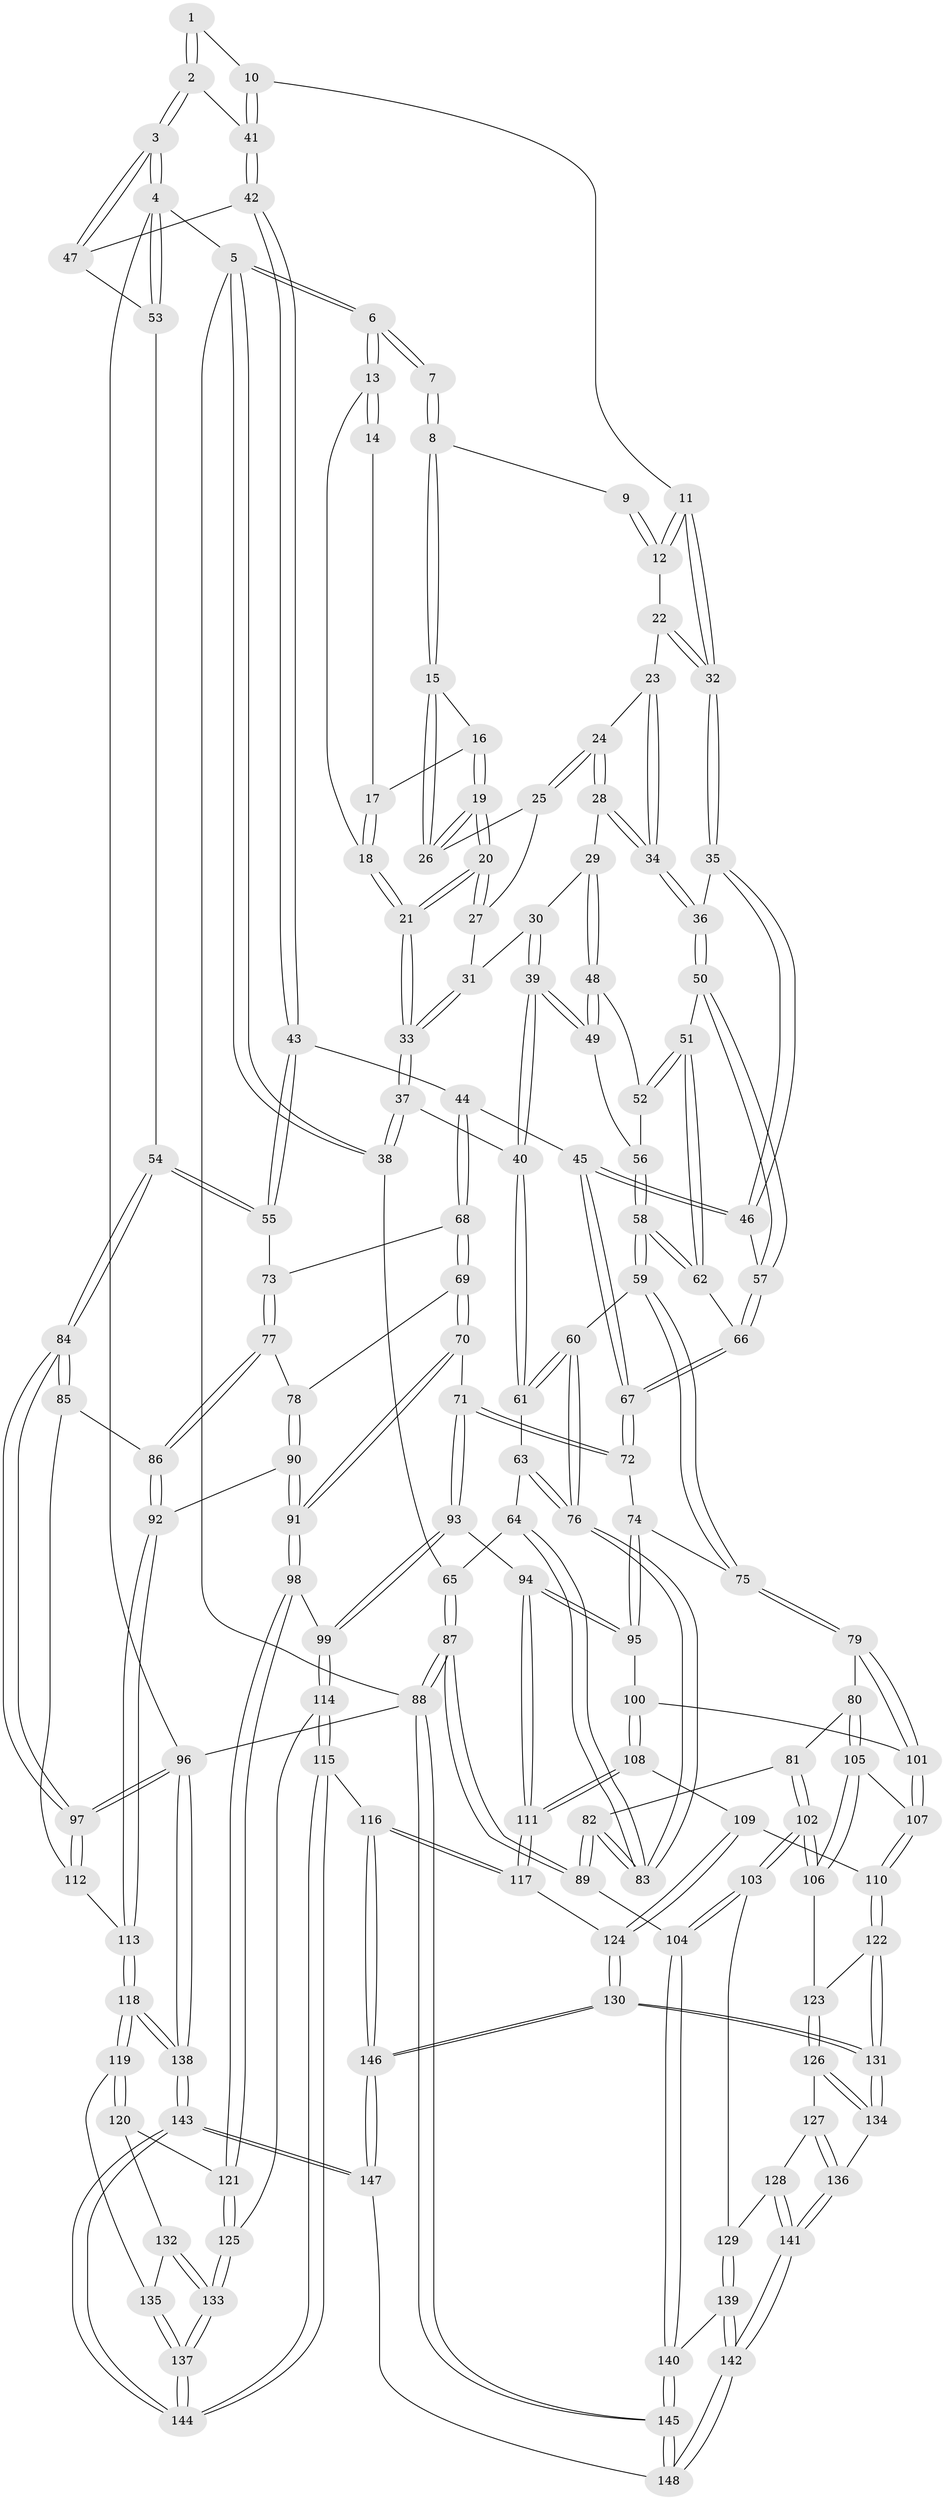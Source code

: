 // coarse degree distribution, {2: 0.03333333333333333, 5: 0.36666666666666664, 6: 0.06666666666666667, 4: 0.45555555555555555, 3: 0.06666666666666667, 7: 0.011111111111111112}
// Generated by graph-tools (version 1.1) at 2025/52/02/27/25 19:52:41]
// undirected, 148 vertices, 367 edges
graph export_dot {
graph [start="1"]
  node [color=gray90,style=filled];
  1 [pos="+0.717966320562041+0"];
  2 [pos="+1+0"];
  3 [pos="+1+0"];
  4 [pos="+1+0"];
  5 [pos="+0+0"];
  6 [pos="+0+0"];
  7 [pos="+0.32690277122334677+0"];
  8 [pos="+0.3727673556477835+0"];
  9 [pos="+0.633038784661266+0"];
  10 [pos="+0.8222219642298212+0.10613864009403311"];
  11 [pos="+0.7358828298410672+0.11238203276813415"];
  12 [pos="+0.6346847863280983+0"];
  13 [pos="+0.14630113715701648+0.06305480815534974"];
  14 [pos="+0.2202966314956159+0.028535209302573198"];
  15 [pos="+0.3776219299399318+0"];
  16 [pos="+0.25166225459795005+0.057296347042197916"];
  17 [pos="+0.21809638038062074+0.05861434507983837"];
  18 [pos="+0.18721995135355585+0.1184849377026494"];
  19 [pos="+0.23934874155546143+0.1304507519024323"];
  20 [pos="+0.2219331936477033+0.16089445191317578"];
  21 [pos="+0.20758873864837313+0.1752549326877688"];
  22 [pos="+0.5879616835334355+0.08603412281049287"];
  23 [pos="+0.5433144157362264+0.1091218336375899"];
  24 [pos="+0.44086877327548224+0.07652991414571729"];
  25 [pos="+0.3905113130821035+0"];
  26 [pos="+0.38457381934382034+0"];
  27 [pos="+0.3291100989982675+0.11150405213887436"];
  28 [pos="+0.41678018072404927+0.18170723623735102"];
  29 [pos="+0.41577982165388305+0.18294475722748538"];
  30 [pos="+0.36514600357175114+0.16564783477805115"];
  31 [pos="+0.3418353791405356+0.14813603097277075"];
  32 [pos="+0.675047462746071+0.16396402516620226"];
  33 [pos="+0.19995585571386446+0.21955415322742103"];
  34 [pos="+0.5418660557466647+0.20324769084514654"];
  35 [pos="+0.6696247803590415+0.19640675720710662"];
  36 [pos="+0.5636935225925107+0.24180422048596323"];
  37 [pos="+0.19942597081182042+0.22144773180129385"];
  38 [pos="+0+0.04076140211510322"];
  39 [pos="+0.2080657156821504+0.24003013228384154"];
  40 [pos="+0.20599539587083496+0.24009619985128688"];
  41 [pos="+0.8421212206832527+0.11705640178927544"];
  42 [pos="+0.8726826558735135+0.16585846261272386"];
  43 [pos="+0.8182647798168184+0.3215627093310518"];
  44 [pos="+0.804823967838206+0.3281696147664405"];
  45 [pos="+0.7822522800613577+0.32853509826906224"];
  46 [pos="+0.7702785354471686+0.323201053865668"];
  47 [pos="+0.8895972464374425+0.16516653793626918"];
  48 [pos="+0.41121017057024273+0.20054878554280056"];
  49 [pos="+0.28217032728831654+0.24358364774175145"];
  50 [pos="+0.5508765682379576+0.2853857306582533"];
  51 [pos="+0.5250365271879442+0.32462825522729055"];
  52 [pos="+0.4169987293731108+0.22802859123177827"];
  53 [pos="+1+0.24705930919391805"];
  54 [pos="+1+0.41507710145180604"];
  55 [pos="+1+0.410450703418541"];
  56 [pos="+0.37779917344734476+0.2931974761428227"];
  57 [pos="+0.7613089154269618+0.3242696935352668"];
  58 [pos="+0.3952698093360091+0.423769350273344"];
  59 [pos="+0.36248041652252855+0.4500790091675068"];
  60 [pos="+0.2374902897705552+0.409846234655193"];
  61 [pos="+0.19015661356487043+0.3488764024906892"];
  62 [pos="+0.5147804267481526+0.381403154348111"];
  63 [pos="+0.01084834485286644+0.38513909469404994"];
  64 [pos="+0+0.3927385649326221"];
  65 [pos="+0+0.38947645231961936"];
  66 [pos="+0.5404942078354208+0.40004259741353976"];
  67 [pos="+0.6360263678474113+0.5359964139938892"];
  68 [pos="+0.8197773567063774+0.45939853262987385"];
  69 [pos="+0.751685473109039+0.5661780597325454"];
  70 [pos="+0.705016693138587+0.5792726211988218"];
  71 [pos="+0.658214703613526+0.5724988105731371"];
  72 [pos="+0.6376764475062077+0.5464332340292805"];
  73 [pos="+0.8964368575716563+0.514011909853846"];
  74 [pos="+0.4630795429674984+0.5915183991547535"];
  75 [pos="+0.3868541406881426+0.5900896346107409"];
  76 [pos="+0.15363548641957034+0.5654885745970217"];
  77 [pos="+0.8720792310139194+0.5934142569767229"];
  78 [pos="+0.8678192852909679+0.5948262175143535"];
  79 [pos="+0.37215613694455774+0.6199862504678127"];
  80 [pos="+0.32723912620103673+0.6472067275350091"];
  81 [pos="+0.1813853684202953+0.6438828597103778"];
  82 [pos="+0.14770742455725389+0.628141821597429"];
  83 [pos="+0.1461429848052051+0.5908818951762257"];
  84 [pos="+1+0.6425100142666977"];
  85 [pos="+1+0.6614315535058396"];
  86 [pos="+1+0.6623600636253583"];
  87 [pos="+0+0.729583719474838"];
  88 [pos="+0+1"];
  89 [pos="+0.012483521235883617+0.7124600709115539"];
  90 [pos="+0.8184719214122134+0.7443608443937008"];
  91 [pos="+0.8121357099060346+0.7458882368141599"];
  92 [pos="+0.8707143813361099+0.7553468085396838"];
  93 [pos="+0.6189789162779394+0.7078250678198973"];
  94 [pos="+0.5962378457630895+0.7178812820972367"];
  95 [pos="+0.5573014569652033+0.7106484855103806"];
  96 [pos="+1+1"];
  97 [pos="+1+0.7145296119290105"];
  98 [pos="+0.7901746381594945+0.7662447797564538"];
  99 [pos="+0.6540920010525313+0.7430144920326018"];
  100 [pos="+0.4497052500176318+0.7287721937028765"];
  101 [pos="+0.4390258169902112+0.7187277285480569"];
  102 [pos="+0.21475402812859365+0.8020941344183126"];
  103 [pos="+0.18034502662638105+0.833655243768592"];
  104 [pos="+0.14996814601406122+0.8478807179684311"];
  105 [pos="+0.31416065520259884+0.7334281049251159"];
  106 [pos="+0.2455703324747976+0.8004176883774888"];
  107 [pos="+0.35524670052577295+0.7985080697087971"];
  108 [pos="+0.45385799917234115+0.7598920011969523"];
  109 [pos="+0.4370732751015963+0.8021784411646667"];
  110 [pos="+0.358988571624754+0.8161588354886843"];
  111 [pos="+0.545232662462602+0.8213597489612458"];
  112 [pos="+0.931102689591427+0.8282042052139112"];
  113 [pos="+0.9186667675477752+0.8356938236397755"];
  114 [pos="+0.660432812946634+0.8725126220889462"];
  115 [pos="+0.644012443161394+0.8855390515399566"];
  116 [pos="+0.570125597909791+0.9189431022008099"];
  117 [pos="+0.545416459050997+0.8729295564498426"];
  118 [pos="+0.9208704771363152+0.8987324095277002"];
  119 [pos="+0.8665671494659226+0.8768573559695716"];
  120 [pos="+0.7984881074303556+0.8089201245535479"];
  121 [pos="+0.7880139156446011+0.7768593765458053"];
  122 [pos="+0.35778193046435847+0.8193651637090955"];
  123 [pos="+0.2772532735062992+0.8269504185599512"];
  124 [pos="+0.4520521568474591+0.8482523988637457"];
  125 [pos="+0.7085417812866937+0.8715958210022152"];
  126 [pos="+0.2826882610188892+0.8490761497559188"];
  127 [pos="+0.2666503047506696+0.8787072308269266"];
  128 [pos="+0.25430350127462187+0.888916607591676"];
  129 [pos="+0.225050409508732+0.8694390843390885"];
  130 [pos="+0.38932135034135606+0.9050310124773244"];
  131 [pos="+0.3668312923706064+0.8904426686295862"];
  132 [pos="+0.7998629646720341+0.8692191287117614"];
  133 [pos="+0.7558115862012466+0.9142799688047681"];
  134 [pos="+0.3370175376147282+0.8966127464361852"];
  135 [pos="+0.8162559899815574+0.8796213739814328"];
  136 [pos="+0.32470597764256287+0.9050066891927743"];
  137 [pos="+0.8333625205501415+1"];
  138 [pos="+1+1"];
  139 [pos="+0.23254056155373676+0.9510509545368857"];
  140 [pos="+0.13058058609719295+0.9223984550754191"];
  141 [pos="+0.26463240633189966+0.9618513393085979"];
  142 [pos="+0.264599392708175+0.9619195172875118"];
  143 [pos="+0.9247289649455246+1"];
  144 [pos="+0.8445104624551052+1"];
  145 [pos="+0+1"];
  146 [pos="+0.5000164772368274+1"];
  147 [pos="+0.4984482190390321+1"];
  148 [pos="+0.351113010723202+1"];
  1 -- 2;
  1 -- 2;
  1 -- 10;
  2 -- 3;
  2 -- 3;
  2 -- 41;
  3 -- 4;
  3 -- 4;
  3 -- 47;
  3 -- 47;
  4 -- 5;
  4 -- 53;
  4 -- 53;
  4 -- 96;
  5 -- 6;
  5 -- 6;
  5 -- 38;
  5 -- 38;
  5 -- 88;
  6 -- 7;
  6 -- 7;
  6 -- 13;
  6 -- 13;
  7 -- 8;
  7 -- 8;
  8 -- 9;
  8 -- 15;
  8 -- 15;
  9 -- 12;
  9 -- 12;
  10 -- 11;
  10 -- 41;
  10 -- 41;
  11 -- 12;
  11 -- 12;
  11 -- 32;
  11 -- 32;
  12 -- 22;
  13 -- 14;
  13 -- 14;
  13 -- 18;
  14 -- 17;
  15 -- 16;
  15 -- 26;
  15 -- 26;
  16 -- 17;
  16 -- 19;
  16 -- 19;
  17 -- 18;
  17 -- 18;
  18 -- 21;
  18 -- 21;
  19 -- 20;
  19 -- 20;
  19 -- 26;
  19 -- 26;
  20 -- 21;
  20 -- 21;
  20 -- 27;
  20 -- 27;
  21 -- 33;
  21 -- 33;
  22 -- 23;
  22 -- 32;
  22 -- 32;
  23 -- 24;
  23 -- 34;
  23 -- 34;
  24 -- 25;
  24 -- 25;
  24 -- 28;
  24 -- 28;
  25 -- 26;
  25 -- 27;
  27 -- 31;
  28 -- 29;
  28 -- 34;
  28 -- 34;
  29 -- 30;
  29 -- 48;
  29 -- 48;
  30 -- 31;
  30 -- 39;
  30 -- 39;
  31 -- 33;
  31 -- 33;
  32 -- 35;
  32 -- 35;
  33 -- 37;
  33 -- 37;
  34 -- 36;
  34 -- 36;
  35 -- 36;
  35 -- 46;
  35 -- 46;
  36 -- 50;
  36 -- 50;
  37 -- 38;
  37 -- 38;
  37 -- 40;
  38 -- 65;
  39 -- 40;
  39 -- 40;
  39 -- 49;
  39 -- 49;
  40 -- 61;
  40 -- 61;
  41 -- 42;
  41 -- 42;
  42 -- 43;
  42 -- 43;
  42 -- 47;
  43 -- 44;
  43 -- 55;
  43 -- 55;
  44 -- 45;
  44 -- 68;
  44 -- 68;
  45 -- 46;
  45 -- 46;
  45 -- 67;
  45 -- 67;
  46 -- 57;
  47 -- 53;
  48 -- 49;
  48 -- 49;
  48 -- 52;
  49 -- 56;
  50 -- 51;
  50 -- 57;
  50 -- 57;
  51 -- 52;
  51 -- 52;
  51 -- 62;
  51 -- 62;
  52 -- 56;
  53 -- 54;
  54 -- 55;
  54 -- 55;
  54 -- 84;
  54 -- 84;
  55 -- 73;
  56 -- 58;
  56 -- 58;
  57 -- 66;
  57 -- 66;
  58 -- 59;
  58 -- 59;
  58 -- 62;
  58 -- 62;
  59 -- 60;
  59 -- 75;
  59 -- 75;
  60 -- 61;
  60 -- 61;
  60 -- 76;
  60 -- 76;
  61 -- 63;
  62 -- 66;
  63 -- 64;
  63 -- 76;
  63 -- 76;
  64 -- 65;
  64 -- 83;
  64 -- 83;
  65 -- 87;
  65 -- 87;
  66 -- 67;
  66 -- 67;
  67 -- 72;
  67 -- 72;
  68 -- 69;
  68 -- 69;
  68 -- 73;
  69 -- 70;
  69 -- 70;
  69 -- 78;
  70 -- 71;
  70 -- 91;
  70 -- 91;
  71 -- 72;
  71 -- 72;
  71 -- 93;
  71 -- 93;
  72 -- 74;
  73 -- 77;
  73 -- 77;
  74 -- 75;
  74 -- 95;
  74 -- 95;
  75 -- 79;
  75 -- 79;
  76 -- 83;
  76 -- 83;
  77 -- 78;
  77 -- 86;
  77 -- 86;
  78 -- 90;
  78 -- 90;
  79 -- 80;
  79 -- 101;
  79 -- 101;
  80 -- 81;
  80 -- 105;
  80 -- 105;
  81 -- 82;
  81 -- 102;
  81 -- 102;
  82 -- 83;
  82 -- 83;
  82 -- 89;
  82 -- 89;
  84 -- 85;
  84 -- 85;
  84 -- 97;
  84 -- 97;
  85 -- 86;
  85 -- 112;
  86 -- 92;
  86 -- 92;
  87 -- 88;
  87 -- 88;
  87 -- 89;
  87 -- 89;
  88 -- 145;
  88 -- 145;
  88 -- 96;
  89 -- 104;
  90 -- 91;
  90 -- 91;
  90 -- 92;
  91 -- 98;
  91 -- 98;
  92 -- 113;
  92 -- 113;
  93 -- 94;
  93 -- 99;
  93 -- 99;
  94 -- 95;
  94 -- 95;
  94 -- 111;
  94 -- 111;
  95 -- 100;
  96 -- 97;
  96 -- 97;
  96 -- 138;
  96 -- 138;
  97 -- 112;
  97 -- 112;
  98 -- 99;
  98 -- 121;
  98 -- 121;
  99 -- 114;
  99 -- 114;
  100 -- 101;
  100 -- 108;
  100 -- 108;
  101 -- 107;
  101 -- 107;
  102 -- 103;
  102 -- 103;
  102 -- 106;
  102 -- 106;
  103 -- 104;
  103 -- 104;
  103 -- 129;
  104 -- 140;
  104 -- 140;
  105 -- 106;
  105 -- 106;
  105 -- 107;
  106 -- 123;
  107 -- 110;
  107 -- 110;
  108 -- 109;
  108 -- 111;
  108 -- 111;
  109 -- 110;
  109 -- 124;
  109 -- 124;
  110 -- 122;
  110 -- 122;
  111 -- 117;
  111 -- 117;
  112 -- 113;
  113 -- 118;
  113 -- 118;
  114 -- 115;
  114 -- 115;
  114 -- 125;
  115 -- 116;
  115 -- 144;
  115 -- 144;
  116 -- 117;
  116 -- 117;
  116 -- 146;
  116 -- 146;
  117 -- 124;
  118 -- 119;
  118 -- 119;
  118 -- 138;
  118 -- 138;
  119 -- 120;
  119 -- 120;
  119 -- 135;
  120 -- 121;
  120 -- 132;
  121 -- 125;
  121 -- 125;
  122 -- 123;
  122 -- 131;
  122 -- 131;
  123 -- 126;
  123 -- 126;
  124 -- 130;
  124 -- 130;
  125 -- 133;
  125 -- 133;
  126 -- 127;
  126 -- 134;
  126 -- 134;
  127 -- 128;
  127 -- 136;
  127 -- 136;
  128 -- 129;
  128 -- 141;
  128 -- 141;
  129 -- 139;
  129 -- 139;
  130 -- 131;
  130 -- 131;
  130 -- 146;
  130 -- 146;
  131 -- 134;
  131 -- 134;
  132 -- 133;
  132 -- 133;
  132 -- 135;
  133 -- 137;
  133 -- 137;
  134 -- 136;
  135 -- 137;
  135 -- 137;
  136 -- 141;
  136 -- 141;
  137 -- 144;
  137 -- 144;
  138 -- 143;
  138 -- 143;
  139 -- 140;
  139 -- 142;
  139 -- 142;
  140 -- 145;
  140 -- 145;
  141 -- 142;
  141 -- 142;
  142 -- 148;
  142 -- 148;
  143 -- 144;
  143 -- 144;
  143 -- 147;
  143 -- 147;
  145 -- 148;
  145 -- 148;
  146 -- 147;
  146 -- 147;
  147 -- 148;
}
